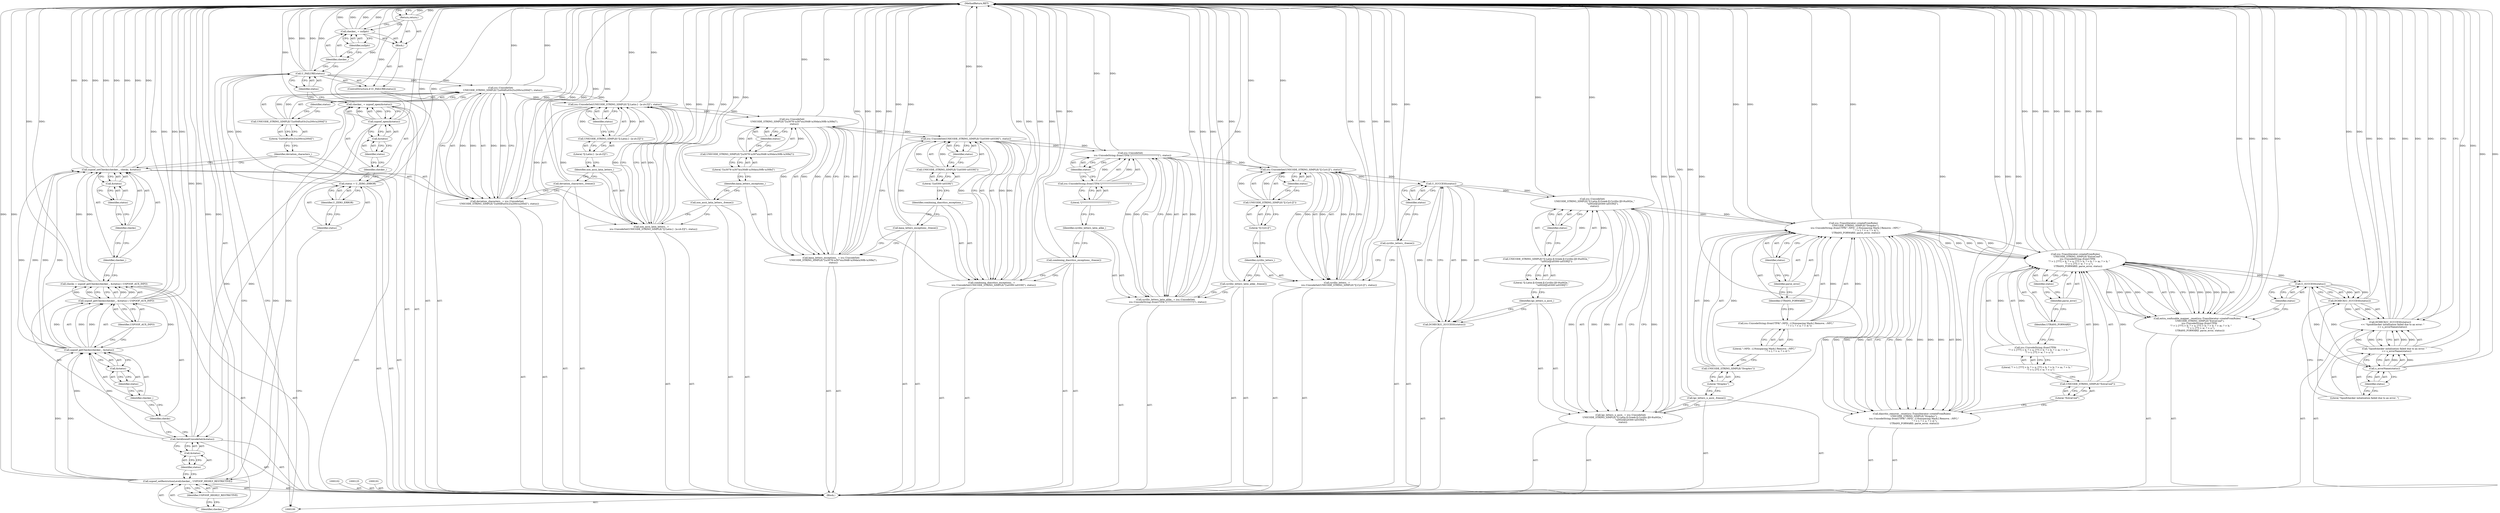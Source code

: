 digraph "1_Chrome_fe3c71592ccc6fd6f3909215e326ffc8fe0c35ce" {
"1000218" [label="(MethodReturn,RET)"];
"1000101" [label="(Block,)"];
"1000119" [label="(Call,uspoof_setRestrictionLevel(checker_, USPOOF_HIGHLY_RESTRICTIVE))"];
"1000120" [label="(Identifier,checker_)"];
"1000121" [label="(Identifier,USPOOF_HIGHLY_RESTRICTIVE)"];
"1000122" [label="(Call,SetAllowedUnicodeSet(&status))"];
"1000123" [label="(Call,&status)"];
"1000124" [label="(Identifier,status)"];
"1000126" [label="(Call,checks = uspoof_getChecks(checker_, &status) | USPOOF_AUX_INFO)"];
"1000127" [label="(Identifier,checks)"];
"1000128" [label="(Call,uspoof_getChecks(checker_, &status) | USPOOF_AUX_INFO)"];
"1000129" [label="(Call,uspoof_getChecks(checker_, &status))"];
"1000130" [label="(Identifier,checker_)"];
"1000131" [label="(Call,&status)"];
"1000132" [label="(Identifier,status)"];
"1000133" [label="(Identifier,USPOOF_AUX_INFO)"];
"1000135" [label="(Identifier,checker_)"];
"1000134" [label="(Call,uspoof_setChecks(checker_, checks, &status))"];
"1000136" [label="(Identifier,checks)"];
"1000137" [label="(Call,&status)"];
"1000138" [label="(Identifier,status)"];
"1000139" [label="(Call,deviation_characters_ = icu::UnicodeSet(\n      UNICODE_STRING_SIMPLE(\"[\\u00df\\u03c2\\u200c\\u200d]\"), status))"];
"1000140" [label="(Identifier,deviation_characters_)"];
"1000141" [label="(Call,icu::UnicodeSet(\n      UNICODE_STRING_SIMPLE(\"[\\u00df\\u03c2\\u200c\\u200d]\"), status))"];
"1000143" [label="(Literal,\"[\\u00df\\u03c2\\u200c\\u200d]\")"];
"1000142" [label="(Call,UNICODE_STRING_SIMPLE(\"[\\u00df\\u03c2\\u200c\\u200d]\"))"];
"1000144" [label="(Identifier,status)"];
"1000145" [label="(Call,deviation_characters_.freeze())"];
"1000103" [label="(Call,status = U_ZERO_ERROR)"];
"1000104" [label="(Identifier,status)"];
"1000105" [label="(Identifier,U_ZERO_ERROR)"];
"1000146" [label="(Call,non_ascii_latin_letters_ =\n      icu::UnicodeSet(UNICODE_STRING_SIMPLE(\"[[:Latin:] - [a-zA-Z]]\"), status))"];
"1000147" [label="(Identifier,non_ascii_latin_letters_)"];
"1000149" [label="(Call,UNICODE_STRING_SIMPLE(\"[[:Latin:] - [a-zA-Z]]\"))"];
"1000150" [label="(Literal,\"[[:Latin:] - [a-zA-Z]]\")"];
"1000148" [label="(Call,icu::UnicodeSet(UNICODE_STRING_SIMPLE(\"[[:Latin:] - [a-zA-Z]]\"), status))"];
"1000151" [label="(Identifier,status)"];
"1000152" [label="(Call,non_ascii_latin_letters_.freeze())"];
"1000153" [label="(Call,kana_letters_exceptions_ = icu::UnicodeSet(\n      UNICODE_STRING_SIMPLE(\"[\\u3078-\\u307a\\u30d8-\\u30da\\u30fb-\\u30fe]\"),\n      status))"];
"1000154" [label="(Identifier,kana_letters_exceptions_)"];
"1000155" [label="(Call,icu::UnicodeSet(\n      UNICODE_STRING_SIMPLE(\"[\\u3078-\\u307a\\u30d8-\\u30da\\u30fb-\\u30fe]\"),\n      status))"];
"1000157" [label="(Literal,\"[\\u3078-\\u307a\\u30d8-\\u30da\\u30fb-\\u30fe]\")"];
"1000156" [label="(Call,UNICODE_STRING_SIMPLE(\"[\\u3078-\\u307a\\u30d8-\\u30da\\u30fb-\\u30fe]\"))"];
"1000158" [label="(Identifier,status)"];
"1000159" [label="(Call,kana_letters_exceptions_.freeze())"];
"1000160" [label="(Call,combining_diacritics_exceptions_ =\n      icu::UnicodeSet(UNICODE_STRING_SIMPLE(\"[\\u0300-\\u0339]\"), status))"];
"1000161" [label="(Identifier,combining_diacritics_exceptions_)"];
"1000108" [label="(Call,uspoof_open(&status))"];
"1000106" [label="(Call,checker_ = uspoof_open(&status))"];
"1000107" [label="(Identifier,checker_)"];
"1000109" [label="(Call,&status)"];
"1000110" [label="(Identifier,status)"];
"1000163" [label="(Call,UNICODE_STRING_SIMPLE(\"[\\u0300-\\u0339]\"))"];
"1000164" [label="(Literal,\"[\\u0300-\\u0339]\")"];
"1000162" [label="(Call,icu::UnicodeSet(UNICODE_STRING_SIMPLE(\"[\\u0300-\\u0339]\"), status))"];
"1000165" [label="(Identifier,status)"];
"1000166" [label="(Call,combining_diacritics_exceptions_.freeze())"];
"1000167" [label="(Call,cyrillic_letters_latin_alike_ = icu::UnicodeSet(\n      icu::UnicodeString::fromUTF8(\"[??????????????????????]\"), status))"];
"1000168" [label="(Identifier,cyrillic_letters_latin_alike_)"];
"1000169" [label="(Call,icu::UnicodeSet(\n      icu::UnicodeString::fromUTF8(\"[??????????????????????]\"), status))"];
"1000171" [label="(Literal,\"[??????????????????????]\")"];
"1000170" [label="(Call,icu::UnicodeString::fromUTF8(\"[??????????????????????]\"))"];
"1000172" [label="(Identifier,status)"];
"1000173" [label="(Call,cyrillic_letters_latin_alike_.freeze())"];
"1000174" [label="(Call,cyrillic_letters_ =\n      icu::UnicodeSet(UNICODE_STRING_SIMPLE(\"[[:Cyrl:]]\"), status))"];
"1000175" [label="(Identifier,cyrillic_letters_)"];
"1000177" [label="(Call,UNICODE_STRING_SIMPLE(\"[[:Cyrl:]]\"))"];
"1000178" [label="(Literal,\"[[:Cyrl:]]\")"];
"1000179" [label="(Identifier,status)"];
"1000176" [label="(Call,icu::UnicodeSet(UNICODE_STRING_SIMPLE(\"[[:Cyrl:]]\"), status))"];
"1000180" [label="(Call,cyrillic_letters_.freeze())"];
"1000113" [label="(Identifier,status)"];
"1000111" [label="(ControlStructure,if (U_FAILURE(status)))"];
"1000114" [label="(Block,)"];
"1000112" [label="(Call,U_FAILURE(status))"];
"1000183" [label="(Identifier,status)"];
"1000181" [label="(Call,DCHECK(U_SUCCESS(status)))"];
"1000182" [label="(Call,U_SUCCESS(status))"];
"1000184" [label="(Call,lgc_letters_n_ascii_ = icu::UnicodeSet(\n      UNICODE_STRING_SIMPLE(\"[[:Latin:][:Greek:][:Cyrillic:][0-9\\u002e_\"\n                            \"\\u002d][\\u0300-\\u0339]]\"),\n      status))"];
"1000185" [label="(Identifier,lgc_letters_n_ascii_)"];
"1000186" [label="(Call,icu::UnicodeSet(\n      UNICODE_STRING_SIMPLE(\"[[:Latin:][:Greek:][:Cyrillic:][0-9\\u002e_\"\n                            \"\\u002d][\\u0300-\\u0339]]\"),\n      status))"];
"1000188" [label="(Literal,\"[[:Latin:][:Greek:][:Cyrillic:][0-9\\u002e_\"\n                            \"\\u002d][\\u0300-\\u0339]]\")"];
"1000187" [label="(Call,UNICODE_STRING_SIMPLE(\"[[:Latin:][:Greek:][:Cyrillic:][0-9\\u002e_\"\n                            \"\\u002d][\\u0300-\\u0339]]\"))"];
"1000189" [label="(Identifier,status)"];
"1000190" [label="(Call,lgc_letters_n_ascii_.freeze())"];
"1000192" [label="(Call,diacritic_remover_.reset(icu::Transliterator::createFromRules(\n      UNICODE_STRING_SIMPLE(\"DropAcc\"),\n      icu::UnicodeString::fromUTF8(\"::NFD; ::[:Nonspacing Mark:] Remove; ::NFC;\"\n                                   \" ? > l; ? > o; ? > d;\"),\n       UTRANS_FORWARD, parse_error, status)))"];
"1000193" [label="(Call,icu::Transliterator::createFromRules(\n      UNICODE_STRING_SIMPLE(\"DropAcc\"),\n      icu::UnicodeString::fromUTF8(\"::NFD; ::[:Nonspacing Mark:] Remove; ::NFC;\"\n                                   \" ? > l; ? > o; ? > d;\"),\n       UTRANS_FORWARD, parse_error, status))"];
"1000117" [label="(Identifier,nullptr)"];
"1000115" [label="(Call,checker_ = nullptr)"];
"1000116" [label="(Identifier,checker_)"];
"1000195" [label="(Literal,\"DropAcc\")"];
"1000194" [label="(Call,UNICODE_STRING_SIMPLE(\"DropAcc\"))"];
"1000197" [label="(Literal,\"::NFD; ::[:Nonspacing Mark:] Remove; ::NFC;\"\n                                   \" ? > l; ? > o; ? > d;\")"];
"1000196" [label="(Call,icu::UnicodeString::fromUTF8(\"::NFD; ::[:Nonspacing Mark:] Remove; ::NFC;\"\n                                   \" ? > l; ? > o; ? > d;\"))"];
"1000199" [label="(Identifier,parse_error)"];
"1000200" [label="(Identifier,status)"];
"1000198" [label="(Identifier,UTRANS_FORWARD)"];
"1000201" [label="(Call,extra_confusable_mapper_.reset(icu::Transliterator::createFromRules(\n       UNICODE_STRING_SIMPLE(\"ExtraConf\"),\n      icu::UnicodeString::fromUTF8(\n          \"? > l; [???] > k; ? > n; [??] > b; ? > b; ? > m; ? > h; \"\n          \"? > t; [??] > w; ? > s;\"),\n       UTRANS_FORWARD, parse_error, status)))"];
"1000202" [label="(Call,icu::Transliterator::createFromRules(\n       UNICODE_STRING_SIMPLE(\"ExtraConf\"),\n      icu::UnicodeString::fromUTF8(\n          \"? > l; [???] > k; ? > n; [??] > b; ? > b; ? > m; ? > h; \"\n          \"? > t; [??] > w; ? > s;\"),\n       UTRANS_FORWARD, parse_error, status))"];
"1000204" [label="(Literal,\"ExtraConf\")"];
"1000203" [label="(Call,UNICODE_STRING_SIMPLE(\"ExtraConf\"))"];
"1000205" [label="(Call,icu::UnicodeString::fromUTF8(\n          \"? > l; [???] > k; ? > n; [??] > b; ? > b; ? > m; ? > h; \"\n          \"? > t; [??] > w; ? > s;\"))"];
"1000206" [label="(Literal,\"? > l; [???] > k; ? > n; [??] > b; ? > b; ? > m; ? > h; \"\n          \"? > t; [??] > w; ? > s;\")"];
"1000118" [label="(Return,return;)"];
"1000208" [label="(Identifier,parse_error)"];
"1000209" [label="(Identifier,status)"];
"1000207" [label="(Identifier,UTRANS_FORWARD)"];
"1000212" [label="(Call,U_SUCCESS(status))"];
"1000213" [label="(Identifier,status)"];
"1000210" [label="(Call,DCHECK(U_SUCCESS(status))\n       << \"Spoofchecker initalization failed due to an error: \"\n      << u_errorName(status))"];
"1000211" [label="(Call,DCHECK(U_SUCCESS(status)))"];
"1000214" [label="(Call,\"Spoofchecker initalization failed due to an error: \"\n      << u_errorName(status))"];
"1000215" [label="(Literal,\"Spoofchecker initalization failed due to an error: \")"];
"1000217" [label="(Identifier,status)"];
"1000216" [label="(Call,u_errorName(status))"];
"1000218" -> "1000100"  [label="AST: "];
"1000218" -> "1000118"  [label="CFG: "];
"1000218" -> "1000210"  [label="CFG: "];
"1000106" -> "1000218"  [label="DDG: "];
"1000184" -> "1000218"  [label="DDG: "];
"1000184" -> "1000218"  [label="DDG: "];
"1000210" -> "1000218"  [label="DDG: "];
"1000210" -> "1000218"  [label="DDG: "];
"1000210" -> "1000218"  [label="DDG: "];
"1000214" -> "1000218"  [label="DDG: "];
"1000103" -> "1000218"  [label="DDG: "];
"1000201" -> "1000218"  [label="DDG: "];
"1000201" -> "1000218"  [label="DDG: "];
"1000159" -> "1000218"  [label="DDG: "];
"1000115" -> "1000218"  [label="DDG: "];
"1000115" -> "1000218"  [label="DDG: "];
"1000167" -> "1000218"  [label="DDG: "];
"1000167" -> "1000218"  [label="DDG: "];
"1000186" -> "1000218"  [label="DDG: "];
"1000141" -> "1000218"  [label="DDG: "];
"1000193" -> "1000218"  [label="DDG: "];
"1000193" -> "1000218"  [label="DDG: "];
"1000190" -> "1000218"  [label="DDG: "];
"1000216" -> "1000218"  [label="DDG: "];
"1000139" -> "1000218"  [label="DDG: "];
"1000139" -> "1000218"  [label="DDG: "];
"1000166" -> "1000218"  [label="DDG: "];
"1000152" -> "1000218"  [label="DDG: "];
"1000128" -> "1000218"  [label="DDG: "];
"1000128" -> "1000218"  [label="DDG: "];
"1000153" -> "1000218"  [label="DDG: "];
"1000153" -> "1000218"  [label="DDG: "];
"1000134" -> "1000218"  [label="DDG: "];
"1000134" -> "1000218"  [label="DDG: "];
"1000134" -> "1000218"  [label="DDG: "];
"1000134" -> "1000218"  [label="DDG: "];
"1000202" -> "1000218"  [label="DDG: "];
"1000202" -> "1000218"  [label="DDG: "];
"1000202" -> "1000218"  [label="DDG: "];
"1000202" -> "1000218"  [label="DDG: "];
"1000119" -> "1000218"  [label="DDG: "];
"1000119" -> "1000218"  [label="DDG: "];
"1000180" -> "1000218"  [label="DDG: "];
"1000148" -> "1000218"  [label="DDG: "];
"1000146" -> "1000218"  [label="DDG: "];
"1000146" -> "1000218"  [label="DDG: "];
"1000174" -> "1000218"  [label="DDG: "];
"1000174" -> "1000218"  [label="DDG: "];
"1000112" -> "1000218"  [label="DDG: "];
"1000112" -> "1000218"  [label="DDG: "];
"1000211" -> "1000218"  [label="DDG: "];
"1000192" -> "1000218"  [label="DDG: "];
"1000192" -> "1000218"  [label="DDG: "];
"1000173" -> "1000218"  [label="DDG: "];
"1000122" -> "1000218"  [label="DDG: "];
"1000145" -> "1000218"  [label="DDG: "];
"1000176" -> "1000218"  [label="DDG: "];
"1000169" -> "1000218"  [label="DDG: "];
"1000126" -> "1000218"  [label="DDG: "];
"1000155" -> "1000218"  [label="DDG: "];
"1000162" -> "1000218"  [label="DDG: "];
"1000160" -> "1000218"  [label="DDG: "];
"1000160" -> "1000218"  [label="DDG: "];
"1000108" -> "1000218"  [label="DDG: "];
"1000118" -> "1000218"  [label="DDG: "];
"1000101" -> "1000100"  [label="AST: "];
"1000102" -> "1000101"  [label="AST: "];
"1000103" -> "1000101"  [label="AST: "];
"1000106" -> "1000101"  [label="AST: "];
"1000111" -> "1000101"  [label="AST: "];
"1000119" -> "1000101"  [label="AST: "];
"1000122" -> "1000101"  [label="AST: "];
"1000125" -> "1000101"  [label="AST: "];
"1000126" -> "1000101"  [label="AST: "];
"1000134" -> "1000101"  [label="AST: "];
"1000139" -> "1000101"  [label="AST: "];
"1000145" -> "1000101"  [label="AST: "];
"1000146" -> "1000101"  [label="AST: "];
"1000152" -> "1000101"  [label="AST: "];
"1000153" -> "1000101"  [label="AST: "];
"1000159" -> "1000101"  [label="AST: "];
"1000160" -> "1000101"  [label="AST: "];
"1000166" -> "1000101"  [label="AST: "];
"1000167" -> "1000101"  [label="AST: "];
"1000173" -> "1000101"  [label="AST: "];
"1000174" -> "1000101"  [label="AST: "];
"1000180" -> "1000101"  [label="AST: "];
"1000181" -> "1000101"  [label="AST: "];
"1000184" -> "1000101"  [label="AST: "];
"1000190" -> "1000101"  [label="AST: "];
"1000191" -> "1000101"  [label="AST: "];
"1000192" -> "1000101"  [label="AST: "];
"1000201" -> "1000101"  [label="AST: "];
"1000210" -> "1000101"  [label="AST: "];
"1000119" -> "1000101"  [label="AST: "];
"1000119" -> "1000121"  [label="CFG: "];
"1000120" -> "1000119"  [label="AST: "];
"1000121" -> "1000119"  [label="AST: "];
"1000124" -> "1000119"  [label="CFG: "];
"1000119" -> "1000218"  [label="DDG: "];
"1000119" -> "1000218"  [label="DDG: "];
"1000106" -> "1000119"  [label="DDG: "];
"1000119" -> "1000129"  [label="DDG: "];
"1000120" -> "1000119"  [label="AST: "];
"1000120" -> "1000112"  [label="CFG: "];
"1000121" -> "1000120"  [label="CFG: "];
"1000121" -> "1000119"  [label="AST: "];
"1000121" -> "1000120"  [label="CFG: "];
"1000119" -> "1000121"  [label="CFG: "];
"1000122" -> "1000101"  [label="AST: "];
"1000122" -> "1000123"  [label="CFG: "];
"1000123" -> "1000122"  [label="AST: "];
"1000127" -> "1000122"  [label="CFG: "];
"1000122" -> "1000218"  [label="DDG: "];
"1000108" -> "1000122"  [label="DDG: "];
"1000122" -> "1000129"  [label="DDG: "];
"1000123" -> "1000122"  [label="AST: "];
"1000123" -> "1000124"  [label="CFG: "];
"1000124" -> "1000123"  [label="AST: "];
"1000122" -> "1000123"  [label="CFG: "];
"1000124" -> "1000123"  [label="AST: "];
"1000124" -> "1000119"  [label="CFG: "];
"1000123" -> "1000124"  [label="CFG: "];
"1000126" -> "1000101"  [label="AST: "];
"1000126" -> "1000128"  [label="CFG: "];
"1000127" -> "1000126"  [label="AST: "];
"1000128" -> "1000126"  [label="AST: "];
"1000135" -> "1000126"  [label="CFG: "];
"1000126" -> "1000218"  [label="DDG: "];
"1000128" -> "1000126"  [label="DDG: "];
"1000128" -> "1000126"  [label="DDG: "];
"1000126" -> "1000134"  [label="DDG: "];
"1000127" -> "1000126"  [label="AST: "];
"1000127" -> "1000122"  [label="CFG: "];
"1000130" -> "1000127"  [label="CFG: "];
"1000128" -> "1000126"  [label="AST: "];
"1000128" -> "1000133"  [label="CFG: "];
"1000129" -> "1000128"  [label="AST: "];
"1000133" -> "1000128"  [label="AST: "];
"1000126" -> "1000128"  [label="CFG: "];
"1000128" -> "1000218"  [label="DDG: "];
"1000128" -> "1000218"  [label="DDG: "];
"1000128" -> "1000126"  [label="DDG: "];
"1000128" -> "1000126"  [label="DDG: "];
"1000129" -> "1000128"  [label="DDG: "];
"1000129" -> "1000128"  [label="DDG: "];
"1000129" -> "1000128"  [label="AST: "];
"1000129" -> "1000131"  [label="CFG: "];
"1000130" -> "1000129"  [label="AST: "];
"1000131" -> "1000129"  [label="AST: "];
"1000133" -> "1000129"  [label="CFG: "];
"1000129" -> "1000128"  [label="DDG: "];
"1000129" -> "1000128"  [label="DDG: "];
"1000119" -> "1000129"  [label="DDG: "];
"1000122" -> "1000129"  [label="DDG: "];
"1000129" -> "1000134"  [label="DDG: "];
"1000129" -> "1000134"  [label="DDG: "];
"1000130" -> "1000129"  [label="AST: "];
"1000130" -> "1000127"  [label="CFG: "];
"1000132" -> "1000130"  [label="CFG: "];
"1000131" -> "1000129"  [label="AST: "];
"1000131" -> "1000132"  [label="CFG: "];
"1000132" -> "1000131"  [label="AST: "];
"1000129" -> "1000131"  [label="CFG: "];
"1000132" -> "1000131"  [label="AST: "];
"1000132" -> "1000130"  [label="CFG: "];
"1000131" -> "1000132"  [label="CFG: "];
"1000133" -> "1000128"  [label="AST: "];
"1000133" -> "1000129"  [label="CFG: "];
"1000128" -> "1000133"  [label="CFG: "];
"1000135" -> "1000134"  [label="AST: "];
"1000135" -> "1000126"  [label="CFG: "];
"1000136" -> "1000135"  [label="CFG: "];
"1000134" -> "1000101"  [label="AST: "];
"1000134" -> "1000137"  [label="CFG: "];
"1000135" -> "1000134"  [label="AST: "];
"1000136" -> "1000134"  [label="AST: "];
"1000137" -> "1000134"  [label="AST: "];
"1000140" -> "1000134"  [label="CFG: "];
"1000134" -> "1000218"  [label="DDG: "];
"1000134" -> "1000218"  [label="DDG: "];
"1000134" -> "1000218"  [label="DDG: "];
"1000134" -> "1000218"  [label="DDG: "];
"1000129" -> "1000134"  [label="DDG: "];
"1000129" -> "1000134"  [label="DDG: "];
"1000126" -> "1000134"  [label="DDG: "];
"1000136" -> "1000134"  [label="AST: "];
"1000136" -> "1000135"  [label="CFG: "];
"1000138" -> "1000136"  [label="CFG: "];
"1000137" -> "1000134"  [label="AST: "];
"1000137" -> "1000138"  [label="CFG: "];
"1000138" -> "1000137"  [label="AST: "];
"1000134" -> "1000137"  [label="CFG: "];
"1000138" -> "1000137"  [label="AST: "];
"1000138" -> "1000136"  [label="CFG: "];
"1000137" -> "1000138"  [label="CFG: "];
"1000139" -> "1000101"  [label="AST: "];
"1000139" -> "1000141"  [label="CFG: "];
"1000140" -> "1000139"  [label="AST: "];
"1000141" -> "1000139"  [label="AST: "];
"1000145" -> "1000139"  [label="CFG: "];
"1000139" -> "1000218"  [label="DDG: "];
"1000139" -> "1000218"  [label="DDG: "];
"1000141" -> "1000139"  [label="DDG: "];
"1000141" -> "1000139"  [label="DDG: "];
"1000140" -> "1000139"  [label="AST: "];
"1000140" -> "1000134"  [label="CFG: "];
"1000143" -> "1000140"  [label="CFG: "];
"1000141" -> "1000139"  [label="AST: "];
"1000141" -> "1000144"  [label="CFG: "];
"1000142" -> "1000141"  [label="AST: "];
"1000144" -> "1000141"  [label="AST: "];
"1000139" -> "1000141"  [label="CFG: "];
"1000141" -> "1000218"  [label="DDG: "];
"1000141" -> "1000139"  [label="DDG: "];
"1000141" -> "1000139"  [label="DDG: "];
"1000142" -> "1000141"  [label="DDG: "];
"1000112" -> "1000141"  [label="DDG: "];
"1000141" -> "1000148"  [label="DDG: "];
"1000143" -> "1000142"  [label="AST: "];
"1000143" -> "1000140"  [label="CFG: "];
"1000142" -> "1000143"  [label="CFG: "];
"1000142" -> "1000141"  [label="AST: "];
"1000142" -> "1000143"  [label="CFG: "];
"1000143" -> "1000142"  [label="AST: "];
"1000144" -> "1000142"  [label="CFG: "];
"1000142" -> "1000141"  [label="DDG: "];
"1000144" -> "1000141"  [label="AST: "];
"1000144" -> "1000142"  [label="CFG: "];
"1000141" -> "1000144"  [label="CFG: "];
"1000145" -> "1000101"  [label="AST: "];
"1000145" -> "1000139"  [label="CFG: "];
"1000147" -> "1000145"  [label="CFG: "];
"1000145" -> "1000218"  [label="DDG: "];
"1000103" -> "1000101"  [label="AST: "];
"1000103" -> "1000105"  [label="CFG: "];
"1000104" -> "1000103"  [label="AST: "];
"1000105" -> "1000103"  [label="AST: "];
"1000107" -> "1000103"  [label="CFG: "];
"1000103" -> "1000218"  [label="DDG: "];
"1000103" -> "1000112"  [label="DDG: "];
"1000104" -> "1000103"  [label="AST: "];
"1000104" -> "1000100"  [label="CFG: "];
"1000105" -> "1000104"  [label="CFG: "];
"1000105" -> "1000103"  [label="AST: "];
"1000105" -> "1000104"  [label="CFG: "];
"1000103" -> "1000105"  [label="CFG: "];
"1000146" -> "1000101"  [label="AST: "];
"1000146" -> "1000148"  [label="CFG: "];
"1000147" -> "1000146"  [label="AST: "];
"1000148" -> "1000146"  [label="AST: "];
"1000152" -> "1000146"  [label="CFG: "];
"1000146" -> "1000218"  [label="DDG: "];
"1000146" -> "1000218"  [label="DDG: "];
"1000148" -> "1000146"  [label="DDG: "];
"1000148" -> "1000146"  [label="DDG: "];
"1000147" -> "1000146"  [label="AST: "];
"1000147" -> "1000145"  [label="CFG: "];
"1000150" -> "1000147"  [label="CFG: "];
"1000149" -> "1000148"  [label="AST: "];
"1000149" -> "1000150"  [label="CFG: "];
"1000150" -> "1000149"  [label="AST: "];
"1000151" -> "1000149"  [label="CFG: "];
"1000149" -> "1000148"  [label="DDG: "];
"1000150" -> "1000149"  [label="AST: "];
"1000150" -> "1000147"  [label="CFG: "];
"1000149" -> "1000150"  [label="CFG: "];
"1000148" -> "1000146"  [label="AST: "];
"1000148" -> "1000151"  [label="CFG: "];
"1000149" -> "1000148"  [label="AST: "];
"1000151" -> "1000148"  [label="AST: "];
"1000146" -> "1000148"  [label="CFG: "];
"1000148" -> "1000218"  [label="DDG: "];
"1000148" -> "1000146"  [label="DDG: "];
"1000148" -> "1000146"  [label="DDG: "];
"1000149" -> "1000148"  [label="DDG: "];
"1000141" -> "1000148"  [label="DDG: "];
"1000148" -> "1000155"  [label="DDG: "];
"1000151" -> "1000148"  [label="AST: "];
"1000151" -> "1000149"  [label="CFG: "];
"1000148" -> "1000151"  [label="CFG: "];
"1000152" -> "1000101"  [label="AST: "];
"1000152" -> "1000146"  [label="CFG: "];
"1000154" -> "1000152"  [label="CFG: "];
"1000152" -> "1000218"  [label="DDG: "];
"1000153" -> "1000101"  [label="AST: "];
"1000153" -> "1000155"  [label="CFG: "];
"1000154" -> "1000153"  [label="AST: "];
"1000155" -> "1000153"  [label="AST: "];
"1000159" -> "1000153"  [label="CFG: "];
"1000153" -> "1000218"  [label="DDG: "];
"1000153" -> "1000218"  [label="DDG: "];
"1000155" -> "1000153"  [label="DDG: "];
"1000155" -> "1000153"  [label="DDG: "];
"1000154" -> "1000153"  [label="AST: "];
"1000154" -> "1000152"  [label="CFG: "];
"1000157" -> "1000154"  [label="CFG: "];
"1000155" -> "1000153"  [label="AST: "];
"1000155" -> "1000158"  [label="CFG: "];
"1000156" -> "1000155"  [label="AST: "];
"1000158" -> "1000155"  [label="AST: "];
"1000153" -> "1000155"  [label="CFG: "];
"1000155" -> "1000218"  [label="DDG: "];
"1000155" -> "1000153"  [label="DDG: "];
"1000155" -> "1000153"  [label="DDG: "];
"1000156" -> "1000155"  [label="DDG: "];
"1000148" -> "1000155"  [label="DDG: "];
"1000155" -> "1000162"  [label="DDG: "];
"1000157" -> "1000156"  [label="AST: "];
"1000157" -> "1000154"  [label="CFG: "];
"1000156" -> "1000157"  [label="CFG: "];
"1000156" -> "1000155"  [label="AST: "];
"1000156" -> "1000157"  [label="CFG: "];
"1000157" -> "1000156"  [label="AST: "];
"1000158" -> "1000156"  [label="CFG: "];
"1000156" -> "1000155"  [label="DDG: "];
"1000158" -> "1000155"  [label="AST: "];
"1000158" -> "1000156"  [label="CFG: "];
"1000155" -> "1000158"  [label="CFG: "];
"1000159" -> "1000101"  [label="AST: "];
"1000159" -> "1000153"  [label="CFG: "];
"1000161" -> "1000159"  [label="CFG: "];
"1000159" -> "1000218"  [label="DDG: "];
"1000160" -> "1000101"  [label="AST: "];
"1000160" -> "1000162"  [label="CFG: "];
"1000161" -> "1000160"  [label="AST: "];
"1000162" -> "1000160"  [label="AST: "];
"1000166" -> "1000160"  [label="CFG: "];
"1000160" -> "1000218"  [label="DDG: "];
"1000160" -> "1000218"  [label="DDG: "];
"1000162" -> "1000160"  [label="DDG: "];
"1000162" -> "1000160"  [label="DDG: "];
"1000161" -> "1000160"  [label="AST: "];
"1000161" -> "1000159"  [label="CFG: "];
"1000164" -> "1000161"  [label="CFG: "];
"1000108" -> "1000106"  [label="AST: "];
"1000108" -> "1000109"  [label="CFG: "];
"1000109" -> "1000108"  [label="AST: "];
"1000106" -> "1000108"  [label="CFG: "];
"1000108" -> "1000218"  [label="DDG: "];
"1000108" -> "1000106"  [label="DDG: "];
"1000108" -> "1000122"  [label="DDG: "];
"1000106" -> "1000101"  [label="AST: "];
"1000106" -> "1000108"  [label="CFG: "];
"1000107" -> "1000106"  [label="AST: "];
"1000108" -> "1000106"  [label="AST: "];
"1000113" -> "1000106"  [label="CFG: "];
"1000106" -> "1000218"  [label="DDG: "];
"1000108" -> "1000106"  [label="DDG: "];
"1000106" -> "1000119"  [label="DDG: "];
"1000107" -> "1000106"  [label="AST: "];
"1000107" -> "1000103"  [label="CFG: "];
"1000110" -> "1000107"  [label="CFG: "];
"1000109" -> "1000108"  [label="AST: "];
"1000109" -> "1000110"  [label="CFG: "];
"1000110" -> "1000109"  [label="AST: "];
"1000108" -> "1000109"  [label="CFG: "];
"1000110" -> "1000109"  [label="AST: "];
"1000110" -> "1000107"  [label="CFG: "];
"1000109" -> "1000110"  [label="CFG: "];
"1000163" -> "1000162"  [label="AST: "];
"1000163" -> "1000164"  [label="CFG: "];
"1000164" -> "1000163"  [label="AST: "];
"1000165" -> "1000163"  [label="CFG: "];
"1000163" -> "1000162"  [label="DDG: "];
"1000164" -> "1000163"  [label="AST: "];
"1000164" -> "1000161"  [label="CFG: "];
"1000163" -> "1000164"  [label="CFG: "];
"1000162" -> "1000160"  [label="AST: "];
"1000162" -> "1000165"  [label="CFG: "];
"1000163" -> "1000162"  [label="AST: "];
"1000165" -> "1000162"  [label="AST: "];
"1000160" -> "1000162"  [label="CFG: "];
"1000162" -> "1000218"  [label="DDG: "];
"1000162" -> "1000160"  [label="DDG: "];
"1000162" -> "1000160"  [label="DDG: "];
"1000163" -> "1000162"  [label="DDG: "];
"1000155" -> "1000162"  [label="DDG: "];
"1000162" -> "1000169"  [label="DDG: "];
"1000165" -> "1000162"  [label="AST: "];
"1000165" -> "1000163"  [label="CFG: "];
"1000162" -> "1000165"  [label="CFG: "];
"1000166" -> "1000101"  [label="AST: "];
"1000166" -> "1000160"  [label="CFG: "];
"1000168" -> "1000166"  [label="CFG: "];
"1000166" -> "1000218"  [label="DDG: "];
"1000167" -> "1000101"  [label="AST: "];
"1000167" -> "1000169"  [label="CFG: "];
"1000168" -> "1000167"  [label="AST: "];
"1000169" -> "1000167"  [label="AST: "];
"1000173" -> "1000167"  [label="CFG: "];
"1000167" -> "1000218"  [label="DDG: "];
"1000167" -> "1000218"  [label="DDG: "];
"1000169" -> "1000167"  [label="DDG: "];
"1000169" -> "1000167"  [label="DDG: "];
"1000168" -> "1000167"  [label="AST: "];
"1000168" -> "1000166"  [label="CFG: "];
"1000171" -> "1000168"  [label="CFG: "];
"1000169" -> "1000167"  [label="AST: "];
"1000169" -> "1000172"  [label="CFG: "];
"1000170" -> "1000169"  [label="AST: "];
"1000172" -> "1000169"  [label="AST: "];
"1000167" -> "1000169"  [label="CFG: "];
"1000169" -> "1000218"  [label="DDG: "];
"1000169" -> "1000167"  [label="DDG: "];
"1000169" -> "1000167"  [label="DDG: "];
"1000170" -> "1000169"  [label="DDG: "];
"1000162" -> "1000169"  [label="DDG: "];
"1000169" -> "1000176"  [label="DDG: "];
"1000171" -> "1000170"  [label="AST: "];
"1000171" -> "1000168"  [label="CFG: "];
"1000170" -> "1000171"  [label="CFG: "];
"1000170" -> "1000169"  [label="AST: "];
"1000170" -> "1000171"  [label="CFG: "];
"1000171" -> "1000170"  [label="AST: "];
"1000172" -> "1000170"  [label="CFG: "];
"1000170" -> "1000169"  [label="DDG: "];
"1000172" -> "1000169"  [label="AST: "];
"1000172" -> "1000170"  [label="CFG: "];
"1000169" -> "1000172"  [label="CFG: "];
"1000173" -> "1000101"  [label="AST: "];
"1000173" -> "1000167"  [label="CFG: "];
"1000175" -> "1000173"  [label="CFG: "];
"1000173" -> "1000218"  [label="DDG: "];
"1000174" -> "1000101"  [label="AST: "];
"1000174" -> "1000176"  [label="CFG: "];
"1000175" -> "1000174"  [label="AST: "];
"1000176" -> "1000174"  [label="AST: "];
"1000180" -> "1000174"  [label="CFG: "];
"1000174" -> "1000218"  [label="DDG: "];
"1000174" -> "1000218"  [label="DDG: "];
"1000176" -> "1000174"  [label="DDG: "];
"1000176" -> "1000174"  [label="DDG: "];
"1000175" -> "1000174"  [label="AST: "];
"1000175" -> "1000173"  [label="CFG: "];
"1000178" -> "1000175"  [label="CFG: "];
"1000177" -> "1000176"  [label="AST: "];
"1000177" -> "1000178"  [label="CFG: "];
"1000178" -> "1000177"  [label="AST: "];
"1000179" -> "1000177"  [label="CFG: "];
"1000177" -> "1000176"  [label="DDG: "];
"1000178" -> "1000177"  [label="AST: "];
"1000178" -> "1000175"  [label="CFG: "];
"1000177" -> "1000178"  [label="CFG: "];
"1000179" -> "1000176"  [label="AST: "];
"1000179" -> "1000177"  [label="CFG: "];
"1000176" -> "1000179"  [label="CFG: "];
"1000176" -> "1000174"  [label="AST: "];
"1000176" -> "1000179"  [label="CFG: "];
"1000177" -> "1000176"  [label="AST: "];
"1000179" -> "1000176"  [label="AST: "];
"1000174" -> "1000176"  [label="CFG: "];
"1000176" -> "1000218"  [label="DDG: "];
"1000176" -> "1000174"  [label="DDG: "];
"1000176" -> "1000174"  [label="DDG: "];
"1000177" -> "1000176"  [label="DDG: "];
"1000169" -> "1000176"  [label="DDG: "];
"1000176" -> "1000182"  [label="DDG: "];
"1000180" -> "1000101"  [label="AST: "];
"1000180" -> "1000174"  [label="CFG: "];
"1000183" -> "1000180"  [label="CFG: "];
"1000180" -> "1000218"  [label="DDG: "];
"1000113" -> "1000112"  [label="AST: "];
"1000113" -> "1000106"  [label="CFG: "];
"1000112" -> "1000113"  [label="CFG: "];
"1000111" -> "1000101"  [label="AST: "];
"1000112" -> "1000111"  [label="AST: "];
"1000114" -> "1000111"  [label="AST: "];
"1000114" -> "1000111"  [label="AST: "];
"1000115" -> "1000114"  [label="AST: "];
"1000118" -> "1000114"  [label="AST: "];
"1000112" -> "1000111"  [label="AST: "];
"1000112" -> "1000113"  [label="CFG: "];
"1000113" -> "1000112"  [label="AST: "];
"1000116" -> "1000112"  [label="CFG: "];
"1000120" -> "1000112"  [label="CFG: "];
"1000112" -> "1000218"  [label="DDG: "];
"1000112" -> "1000218"  [label="DDG: "];
"1000103" -> "1000112"  [label="DDG: "];
"1000112" -> "1000141"  [label="DDG: "];
"1000183" -> "1000182"  [label="AST: "];
"1000183" -> "1000180"  [label="CFG: "];
"1000182" -> "1000183"  [label="CFG: "];
"1000181" -> "1000101"  [label="AST: "];
"1000181" -> "1000182"  [label="CFG: "];
"1000182" -> "1000181"  [label="AST: "];
"1000185" -> "1000181"  [label="CFG: "];
"1000182" -> "1000181"  [label="DDG: "];
"1000182" -> "1000181"  [label="AST: "];
"1000182" -> "1000183"  [label="CFG: "];
"1000183" -> "1000182"  [label="AST: "];
"1000181" -> "1000182"  [label="CFG: "];
"1000182" -> "1000181"  [label="DDG: "];
"1000176" -> "1000182"  [label="DDG: "];
"1000182" -> "1000186"  [label="DDG: "];
"1000184" -> "1000101"  [label="AST: "];
"1000184" -> "1000186"  [label="CFG: "];
"1000185" -> "1000184"  [label="AST: "];
"1000186" -> "1000184"  [label="AST: "];
"1000190" -> "1000184"  [label="CFG: "];
"1000184" -> "1000218"  [label="DDG: "];
"1000184" -> "1000218"  [label="DDG: "];
"1000186" -> "1000184"  [label="DDG: "];
"1000186" -> "1000184"  [label="DDG: "];
"1000185" -> "1000184"  [label="AST: "];
"1000185" -> "1000181"  [label="CFG: "];
"1000188" -> "1000185"  [label="CFG: "];
"1000186" -> "1000184"  [label="AST: "];
"1000186" -> "1000189"  [label="CFG: "];
"1000187" -> "1000186"  [label="AST: "];
"1000189" -> "1000186"  [label="AST: "];
"1000184" -> "1000186"  [label="CFG: "];
"1000186" -> "1000218"  [label="DDG: "];
"1000186" -> "1000184"  [label="DDG: "];
"1000186" -> "1000184"  [label="DDG: "];
"1000187" -> "1000186"  [label="DDG: "];
"1000182" -> "1000186"  [label="DDG: "];
"1000186" -> "1000193"  [label="DDG: "];
"1000188" -> "1000187"  [label="AST: "];
"1000188" -> "1000185"  [label="CFG: "];
"1000187" -> "1000188"  [label="CFG: "];
"1000187" -> "1000186"  [label="AST: "];
"1000187" -> "1000188"  [label="CFG: "];
"1000188" -> "1000187"  [label="AST: "];
"1000189" -> "1000187"  [label="CFG: "];
"1000187" -> "1000186"  [label="DDG: "];
"1000189" -> "1000186"  [label="AST: "];
"1000189" -> "1000187"  [label="CFG: "];
"1000186" -> "1000189"  [label="CFG: "];
"1000190" -> "1000101"  [label="AST: "];
"1000190" -> "1000184"  [label="CFG: "];
"1000195" -> "1000190"  [label="CFG: "];
"1000190" -> "1000218"  [label="DDG: "];
"1000192" -> "1000101"  [label="AST: "];
"1000192" -> "1000193"  [label="CFG: "];
"1000193" -> "1000192"  [label="AST: "];
"1000204" -> "1000192"  [label="CFG: "];
"1000192" -> "1000218"  [label="DDG: "];
"1000192" -> "1000218"  [label="DDG: "];
"1000193" -> "1000192"  [label="DDG: "];
"1000193" -> "1000192"  [label="DDG: "];
"1000193" -> "1000192"  [label="DDG: "];
"1000193" -> "1000192"  [label="DDG: "];
"1000193" -> "1000192"  [label="DDG: "];
"1000193" -> "1000192"  [label="AST: "];
"1000193" -> "1000200"  [label="CFG: "];
"1000194" -> "1000193"  [label="AST: "];
"1000196" -> "1000193"  [label="AST: "];
"1000198" -> "1000193"  [label="AST: "];
"1000199" -> "1000193"  [label="AST: "];
"1000200" -> "1000193"  [label="AST: "];
"1000192" -> "1000193"  [label="CFG: "];
"1000193" -> "1000218"  [label="DDG: "];
"1000193" -> "1000218"  [label="DDG: "];
"1000193" -> "1000192"  [label="DDG: "];
"1000193" -> "1000192"  [label="DDG: "];
"1000193" -> "1000192"  [label="DDG: "];
"1000193" -> "1000192"  [label="DDG: "];
"1000193" -> "1000192"  [label="DDG: "];
"1000194" -> "1000193"  [label="DDG: "];
"1000196" -> "1000193"  [label="DDG: "];
"1000186" -> "1000193"  [label="DDG: "];
"1000193" -> "1000202"  [label="DDG: "];
"1000193" -> "1000202"  [label="DDG: "];
"1000193" -> "1000202"  [label="DDG: "];
"1000117" -> "1000115"  [label="AST: "];
"1000117" -> "1000116"  [label="CFG: "];
"1000115" -> "1000117"  [label="CFG: "];
"1000115" -> "1000114"  [label="AST: "];
"1000115" -> "1000117"  [label="CFG: "];
"1000116" -> "1000115"  [label="AST: "];
"1000117" -> "1000115"  [label="AST: "];
"1000118" -> "1000115"  [label="CFG: "];
"1000115" -> "1000218"  [label="DDG: "];
"1000115" -> "1000218"  [label="DDG: "];
"1000116" -> "1000115"  [label="AST: "];
"1000116" -> "1000112"  [label="CFG: "];
"1000117" -> "1000116"  [label="CFG: "];
"1000195" -> "1000194"  [label="AST: "];
"1000195" -> "1000190"  [label="CFG: "];
"1000194" -> "1000195"  [label="CFG: "];
"1000194" -> "1000193"  [label="AST: "];
"1000194" -> "1000195"  [label="CFG: "];
"1000195" -> "1000194"  [label="AST: "];
"1000197" -> "1000194"  [label="CFG: "];
"1000194" -> "1000193"  [label="DDG: "];
"1000197" -> "1000196"  [label="AST: "];
"1000197" -> "1000194"  [label="CFG: "];
"1000196" -> "1000197"  [label="CFG: "];
"1000196" -> "1000193"  [label="AST: "];
"1000196" -> "1000197"  [label="CFG: "];
"1000197" -> "1000196"  [label="AST: "];
"1000198" -> "1000196"  [label="CFG: "];
"1000196" -> "1000193"  [label="DDG: "];
"1000199" -> "1000193"  [label="AST: "];
"1000199" -> "1000198"  [label="CFG: "];
"1000200" -> "1000199"  [label="CFG: "];
"1000200" -> "1000193"  [label="AST: "];
"1000200" -> "1000199"  [label="CFG: "];
"1000193" -> "1000200"  [label="CFG: "];
"1000198" -> "1000193"  [label="AST: "];
"1000198" -> "1000196"  [label="CFG: "];
"1000199" -> "1000198"  [label="CFG: "];
"1000201" -> "1000101"  [label="AST: "];
"1000201" -> "1000202"  [label="CFG: "];
"1000202" -> "1000201"  [label="AST: "];
"1000213" -> "1000201"  [label="CFG: "];
"1000201" -> "1000218"  [label="DDG: "];
"1000201" -> "1000218"  [label="DDG: "];
"1000202" -> "1000201"  [label="DDG: "];
"1000202" -> "1000201"  [label="DDG: "];
"1000202" -> "1000201"  [label="DDG: "];
"1000202" -> "1000201"  [label="DDG: "];
"1000202" -> "1000201"  [label="DDG: "];
"1000202" -> "1000201"  [label="AST: "];
"1000202" -> "1000209"  [label="CFG: "];
"1000203" -> "1000202"  [label="AST: "];
"1000205" -> "1000202"  [label="AST: "];
"1000207" -> "1000202"  [label="AST: "];
"1000208" -> "1000202"  [label="AST: "];
"1000209" -> "1000202"  [label="AST: "];
"1000201" -> "1000202"  [label="CFG: "];
"1000202" -> "1000218"  [label="DDG: "];
"1000202" -> "1000218"  [label="DDG: "];
"1000202" -> "1000218"  [label="DDG: "];
"1000202" -> "1000218"  [label="DDG: "];
"1000202" -> "1000201"  [label="DDG: "];
"1000202" -> "1000201"  [label="DDG: "];
"1000202" -> "1000201"  [label="DDG: "];
"1000202" -> "1000201"  [label="DDG: "];
"1000202" -> "1000201"  [label="DDG: "];
"1000203" -> "1000202"  [label="DDG: "];
"1000205" -> "1000202"  [label="DDG: "];
"1000193" -> "1000202"  [label="DDG: "];
"1000193" -> "1000202"  [label="DDG: "];
"1000193" -> "1000202"  [label="DDG: "];
"1000202" -> "1000212"  [label="DDG: "];
"1000204" -> "1000203"  [label="AST: "];
"1000204" -> "1000192"  [label="CFG: "];
"1000203" -> "1000204"  [label="CFG: "];
"1000203" -> "1000202"  [label="AST: "];
"1000203" -> "1000204"  [label="CFG: "];
"1000204" -> "1000203"  [label="AST: "];
"1000206" -> "1000203"  [label="CFG: "];
"1000203" -> "1000202"  [label="DDG: "];
"1000205" -> "1000202"  [label="AST: "];
"1000205" -> "1000206"  [label="CFG: "];
"1000206" -> "1000205"  [label="AST: "];
"1000207" -> "1000205"  [label="CFG: "];
"1000205" -> "1000202"  [label="DDG: "];
"1000206" -> "1000205"  [label="AST: "];
"1000206" -> "1000203"  [label="CFG: "];
"1000205" -> "1000206"  [label="CFG: "];
"1000118" -> "1000114"  [label="AST: "];
"1000118" -> "1000115"  [label="CFG: "];
"1000218" -> "1000118"  [label="CFG: "];
"1000118" -> "1000218"  [label="DDG: "];
"1000208" -> "1000202"  [label="AST: "];
"1000208" -> "1000207"  [label="CFG: "];
"1000209" -> "1000208"  [label="CFG: "];
"1000209" -> "1000202"  [label="AST: "];
"1000209" -> "1000208"  [label="CFG: "];
"1000202" -> "1000209"  [label="CFG: "];
"1000207" -> "1000202"  [label="AST: "];
"1000207" -> "1000205"  [label="CFG: "];
"1000208" -> "1000207"  [label="CFG: "];
"1000212" -> "1000211"  [label="AST: "];
"1000212" -> "1000213"  [label="CFG: "];
"1000213" -> "1000212"  [label="AST: "];
"1000211" -> "1000212"  [label="CFG: "];
"1000212" -> "1000211"  [label="DDG: "];
"1000202" -> "1000212"  [label="DDG: "];
"1000212" -> "1000216"  [label="DDG: "];
"1000213" -> "1000212"  [label="AST: "];
"1000213" -> "1000201"  [label="CFG: "];
"1000212" -> "1000213"  [label="CFG: "];
"1000210" -> "1000101"  [label="AST: "];
"1000210" -> "1000214"  [label="CFG: "];
"1000211" -> "1000210"  [label="AST: "];
"1000214" -> "1000210"  [label="AST: "];
"1000218" -> "1000210"  [label="CFG: "];
"1000210" -> "1000218"  [label="DDG: "];
"1000210" -> "1000218"  [label="DDG: "];
"1000210" -> "1000218"  [label="DDG: "];
"1000211" -> "1000210"  [label="DDG: "];
"1000214" -> "1000210"  [label="DDG: "];
"1000214" -> "1000210"  [label="DDG: "];
"1000211" -> "1000210"  [label="AST: "];
"1000211" -> "1000212"  [label="CFG: "];
"1000212" -> "1000211"  [label="AST: "];
"1000215" -> "1000211"  [label="CFG: "];
"1000211" -> "1000218"  [label="DDG: "];
"1000211" -> "1000210"  [label="DDG: "];
"1000212" -> "1000211"  [label="DDG: "];
"1000214" -> "1000210"  [label="AST: "];
"1000214" -> "1000216"  [label="CFG: "];
"1000215" -> "1000214"  [label="AST: "];
"1000216" -> "1000214"  [label="AST: "];
"1000210" -> "1000214"  [label="CFG: "];
"1000214" -> "1000218"  [label="DDG: "];
"1000214" -> "1000210"  [label="DDG: "];
"1000214" -> "1000210"  [label="DDG: "];
"1000216" -> "1000214"  [label="DDG: "];
"1000215" -> "1000214"  [label="AST: "];
"1000215" -> "1000211"  [label="CFG: "];
"1000217" -> "1000215"  [label="CFG: "];
"1000217" -> "1000216"  [label="AST: "];
"1000217" -> "1000215"  [label="CFG: "];
"1000216" -> "1000217"  [label="CFG: "];
"1000216" -> "1000214"  [label="AST: "];
"1000216" -> "1000217"  [label="CFG: "];
"1000217" -> "1000216"  [label="AST: "];
"1000214" -> "1000216"  [label="CFG: "];
"1000216" -> "1000218"  [label="DDG: "];
"1000216" -> "1000214"  [label="DDG: "];
"1000212" -> "1000216"  [label="DDG: "];
}
